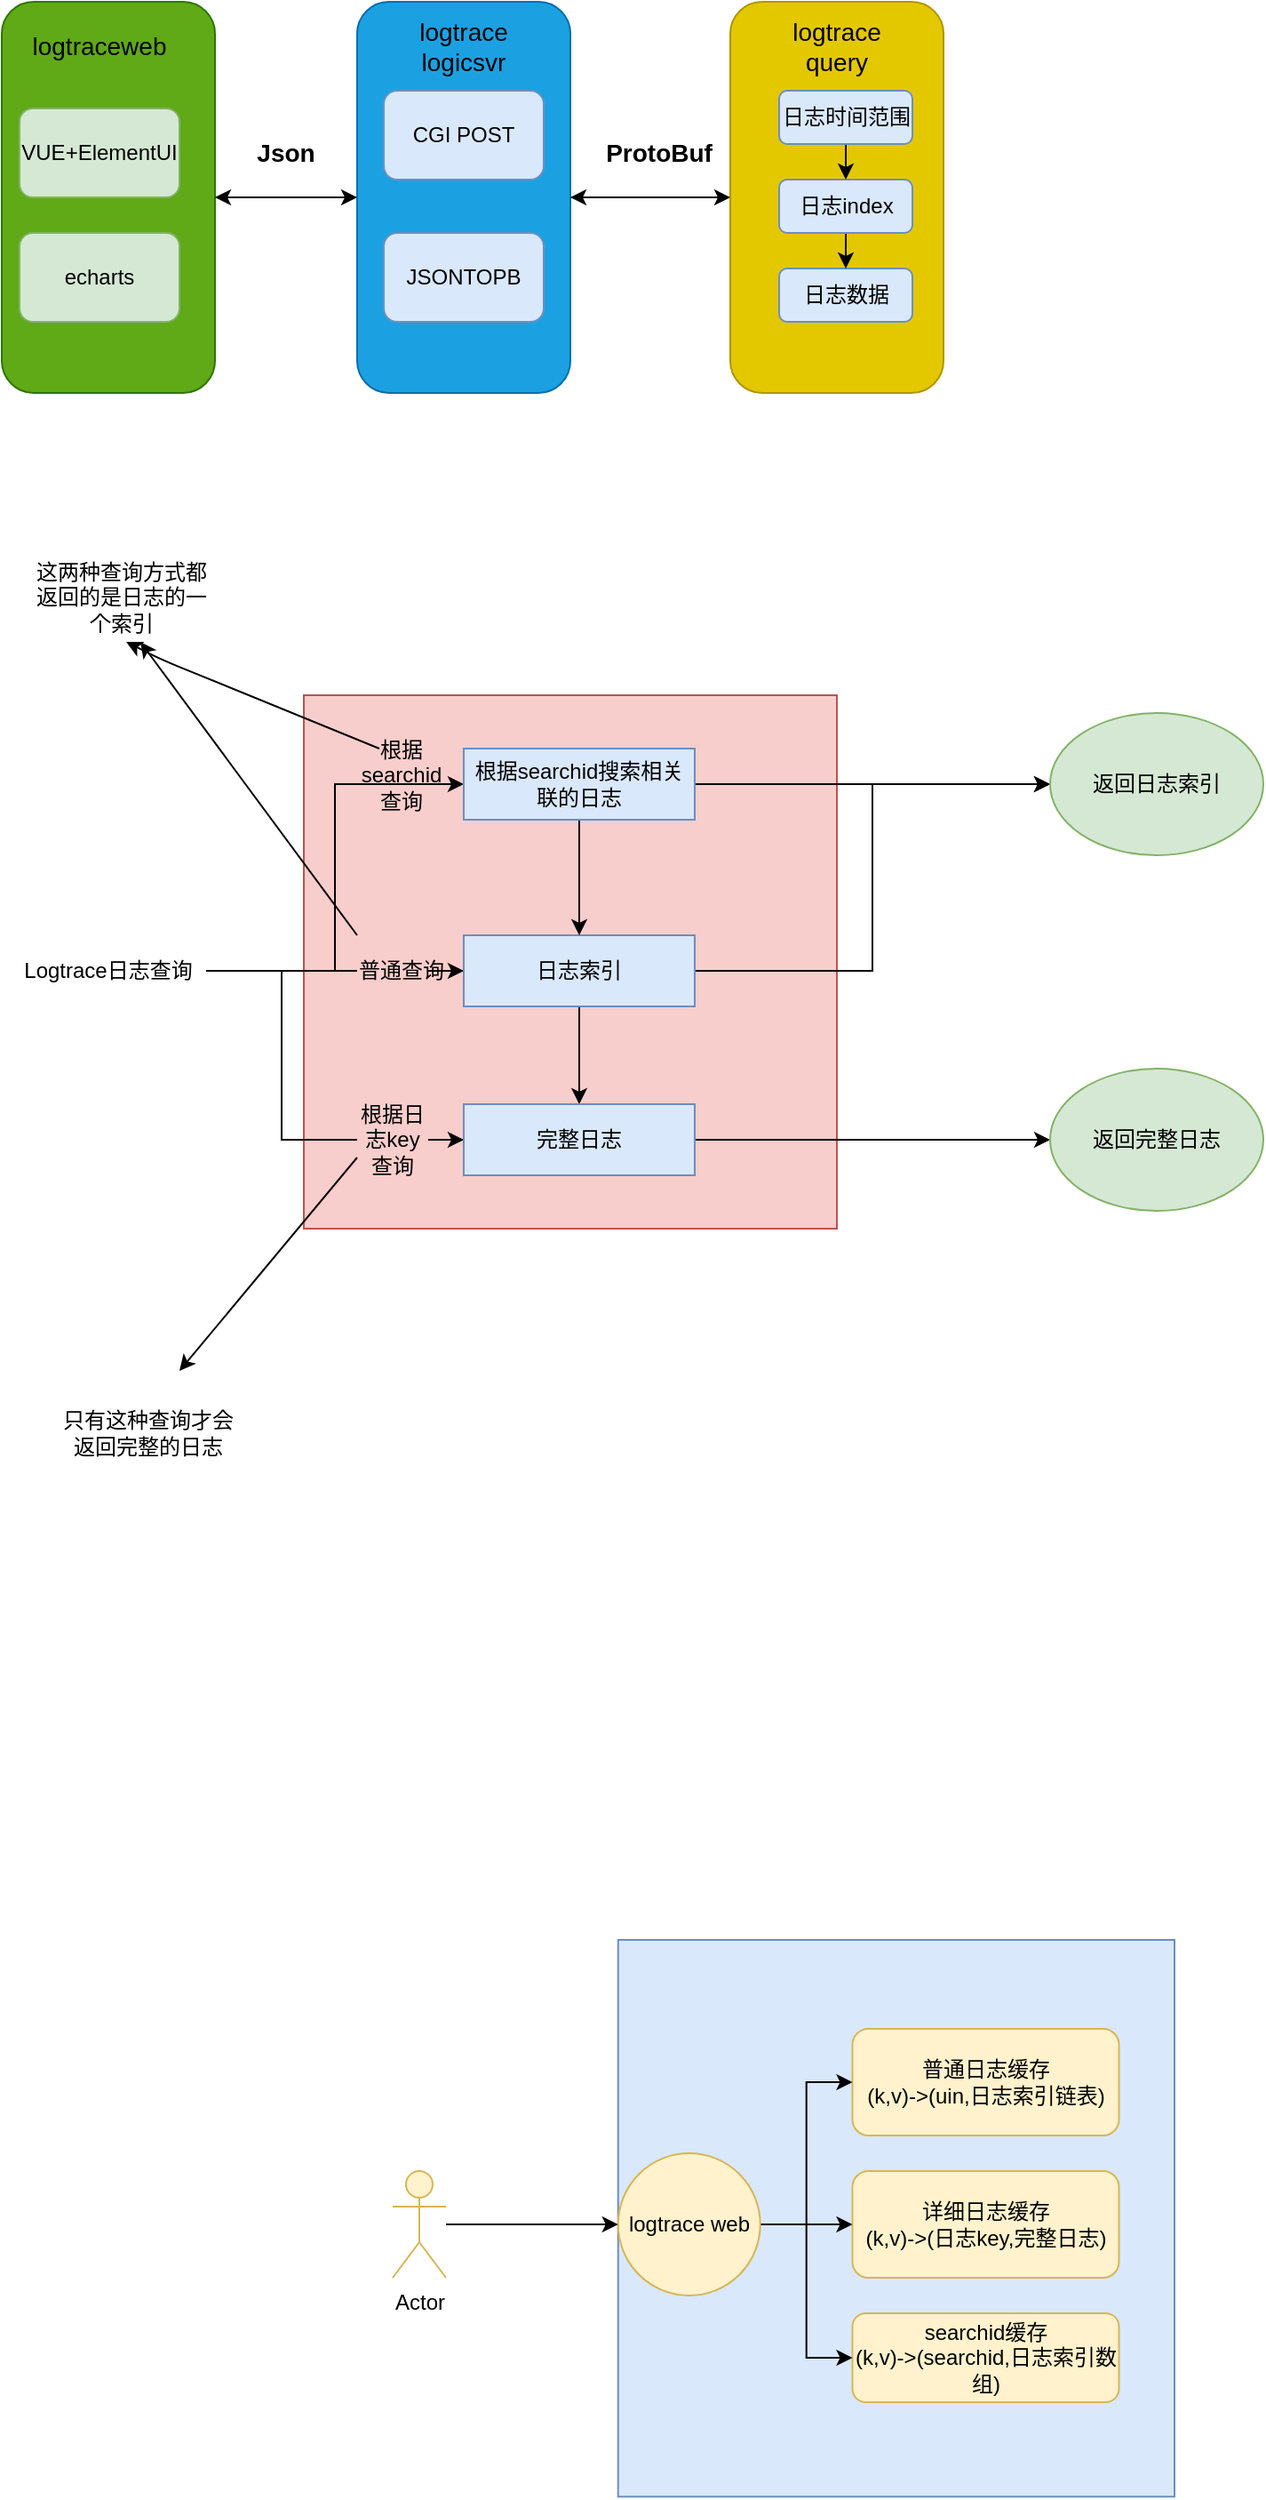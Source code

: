 <mxfile version="14.9.4" type="github">
  <diagram id="kZeHxRit4yLpcE9CeEfN" name="Page-1">
    <mxGraphModel dx="918" dy="494" grid="1" gridSize="10" guides="1" tooltips="1" connect="1" arrows="1" fold="1" page="1" pageScale="1" pageWidth="1654" pageHeight="2336" math="0" shadow="0">
      <root>
        <mxCell id="0" />
        <mxCell id="1" parent="0" />
        <mxCell id="YpFx3Wl4ijLkh08jpPSe-23" style="edgeStyle=orthogonalEdgeStyle;rounded=0;orthogonalLoop=1;jettySize=auto;html=1;" edge="1" parent="1" source="YpFx3Wl4ijLkh08jpPSe-3" target="YpFx3Wl4ijLkh08jpPSe-4">
          <mxGeometry relative="1" as="geometry" />
        </mxCell>
        <mxCell id="YpFx3Wl4ijLkh08jpPSe-3" value="" style="rounded=1;whiteSpace=wrap;html=1;fillColor=#60a917;strokeColor=#2D7600;fontColor=#ffffff;" vertex="1" parent="1">
          <mxGeometry x="90" y="10" width="120" height="220" as="geometry" />
        </mxCell>
        <mxCell id="YpFx3Wl4ijLkh08jpPSe-24" style="edgeStyle=orthogonalEdgeStyle;rounded=0;orthogonalLoop=1;jettySize=auto;html=1;" edge="1" parent="1" source="YpFx3Wl4ijLkh08jpPSe-4" target="YpFx3Wl4ijLkh08jpPSe-5">
          <mxGeometry relative="1" as="geometry" />
        </mxCell>
        <mxCell id="YpFx3Wl4ijLkh08jpPSe-26" style="edgeStyle=orthogonalEdgeStyle;rounded=0;orthogonalLoop=1;jettySize=auto;html=1;entryX=1;entryY=0.5;entryDx=0;entryDy=0;" edge="1" parent="1" source="YpFx3Wl4ijLkh08jpPSe-4" target="YpFx3Wl4ijLkh08jpPSe-3">
          <mxGeometry relative="1" as="geometry" />
        </mxCell>
        <mxCell id="YpFx3Wl4ijLkh08jpPSe-4" value="" style="rounded=1;whiteSpace=wrap;html=1;fillColor=#1ba1e2;strokeColor=#006EAF;fontColor=#ffffff;" vertex="1" parent="1">
          <mxGeometry x="290" y="10" width="120" height="220" as="geometry" />
        </mxCell>
        <mxCell id="YpFx3Wl4ijLkh08jpPSe-25" style="edgeStyle=orthogonalEdgeStyle;rounded=0;orthogonalLoop=1;jettySize=auto;html=1;entryX=1;entryY=0.5;entryDx=0;entryDy=0;" edge="1" parent="1" source="YpFx3Wl4ijLkh08jpPSe-5" target="YpFx3Wl4ijLkh08jpPSe-4">
          <mxGeometry relative="1" as="geometry" />
        </mxCell>
        <mxCell id="YpFx3Wl4ijLkh08jpPSe-5" value="" style="rounded=1;whiteSpace=wrap;html=1;fillColor=#e3c800;strokeColor=#B09500;fontColor=#000000;" vertex="1" parent="1">
          <mxGeometry x="500" y="10" width="120" height="220" as="geometry" />
        </mxCell>
        <mxCell id="YpFx3Wl4ijLkh08jpPSe-6" value="&lt;font style=&quot;font-size: 14px&quot;&gt;logtraceweb&lt;/font&gt;" style="text;html=1;strokeColor=none;fillColor=none;align=center;verticalAlign=middle;whiteSpace=wrap;rounded=0;" vertex="1" parent="1">
          <mxGeometry x="105" y="20" width="80" height="30" as="geometry" />
        </mxCell>
        <mxCell id="YpFx3Wl4ijLkh08jpPSe-7" value="VUE+ElementUI" style="rounded=1;whiteSpace=wrap;html=1;fillColor=#d5e8d4;strokeColor=#82b366;" vertex="1" parent="1">
          <mxGeometry x="100" y="70" width="90" height="50" as="geometry" />
        </mxCell>
        <mxCell id="YpFx3Wl4ijLkh08jpPSe-9" value="echarts" style="rounded=1;whiteSpace=wrap;html=1;fillColor=#d5e8d4;strokeColor=#82b366;" vertex="1" parent="1">
          <mxGeometry x="100" y="140" width="90" height="50" as="geometry" />
        </mxCell>
        <mxCell id="YpFx3Wl4ijLkh08jpPSe-10" value="&lt;font style=&quot;font-size: 14px&quot;&gt;logtrace logicsvr&lt;/font&gt;" style="text;html=1;strokeColor=none;fillColor=none;align=center;verticalAlign=middle;whiteSpace=wrap;rounded=0;" vertex="1" parent="1">
          <mxGeometry x="305" y="20" width="90" height="30" as="geometry" />
        </mxCell>
        <mxCell id="YpFx3Wl4ijLkh08jpPSe-12" value="CGI POST" style="rounded=1;whiteSpace=wrap;html=1;fillColor=#dae8fc;strokeColor=#6c8ebf;" vertex="1" parent="1">
          <mxGeometry x="305" y="60" width="90" height="50" as="geometry" />
        </mxCell>
        <mxCell id="YpFx3Wl4ijLkh08jpPSe-13" value="JSONTOPB" style="rounded=1;whiteSpace=wrap;html=1;fillColor=#dae8fc;strokeColor=#6c8ebf;" vertex="1" parent="1">
          <mxGeometry x="305" y="140" width="90" height="50" as="geometry" />
        </mxCell>
        <mxCell id="YpFx3Wl4ijLkh08jpPSe-15" value="&lt;font style=&quot;font-size: 14px&quot;&gt;&lt;b&gt;Json&lt;/b&gt;&lt;/font&gt;" style="text;html=1;strokeColor=none;fillColor=none;align=center;verticalAlign=middle;whiteSpace=wrap;rounded=0;" vertex="1" parent="1">
          <mxGeometry x="230" y="85" width="40" height="20" as="geometry" />
        </mxCell>
        <mxCell id="YpFx3Wl4ijLkh08jpPSe-18" value="日志数据" style="rounded=1;whiteSpace=wrap;html=1;fillColor=#dae8fc;strokeColor=#6c8ebf;" vertex="1" parent="1">
          <mxGeometry x="527.5" y="160" width="75" height="30" as="geometry" />
        </mxCell>
        <mxCell id="YpFx3Wl4ijLkh08jpPSe-20" value="&lt;font style=&quot;font-size: 14px&quot;&gt;logtrace query&lt;/font&gt;" style="text;html=1;strokeColor=none;fillColor=none;align=center;verticalAlign=middle;whiteSpace=wrap;rounded=0;" vertex="1" parent="1">
          <mxGeometry x="515" y="20" width="90" height="30" as="geometry" />
        </mxCell>
        <mxCell id="YpFx3Wl4ijLkh08jpPSe-21" value="&lt;font style=&quot;font-size: 14px&quot;&gt;&lt;b&gt;ProtoBuf&lt;/b&gt;&lt;/font&gt;" style="text;html=1;strokeColor=none;fillColor=none;align=center;verticalAlign=middle;whiteSpace=wrap;rounded=0;" vertex="1" parent="1">
          <mxGeometry x="440" y="85" width="40" height="20" as="geometry" />
        </mxCell>
        <mxCell id="YpFx3Wl4ijLkh08jpPSe-30" style="edgeStyle=orthogonalEdgeStyle;rounded=0;orthogonalLoop=1;jettySize=auto;html=1;exitX=0.5;exitY=1;exitDx=0;exitDy=0;entryX=0.5;entryY=0;entryDx=0;entryDy=0;" edge="1" parent="1" source="YpFx3Wl4ijLkh08jpPSe-27" target="YpFx3Wl4ijLkh08jpPSe-18">
          <mxGeometry relative="1" as="geometry" />
        </mxCell>
        <mxCell id="YpFx3Wl4ijLkh08jpPSe-27" value="日志index" style="rounded=1;whiteSpace=wrap;html=1;fillColor=#dae8fc;strokeColor=#6c8ebf;" vertex="1" parent="1">
          <mxGeometry x="527.5" y="110" width="75" height="30" as="geometry" />
        </mxCell>
        <mxCell id="YpFx3Wl4ijLkh08jpPSe-29" style="edgeStyle=orthogonalEdgeStyle;rounded=0;orthogonalLoop=1;jettySize=auto;html=1;exitX=0.5;exitY=1;exitDx=0;exitDy=0;entryX=0.5;entryY=0;entryDx=0;entryDy=0;" edge="1" parent="1" source="YpFx3Wl4ijLkh08jpPSe-28" target="YpFx3Wl4ijLkh08jpPSe-27">
          <mxGeometry relative="1" as="geometry" />
        </mxCell>
        <mxCell id="YpFx3Wl4ijLkh08jpPSe-28" value="日志时间范围" style="rounded=1;whiteSpace=wrap;html=1;fillColor=#dae8fc;strokeColor=#6c8ebf;" vertex="1" parent="1">
          <mxGeometry x="527.5" y="60" width="75" height="30" as="geometry" />
        </mxCell>
        <mxCell id="YpFx3Wl4ijLkh08jpPSe-31" value="" style="whiteSpace=wrap;html=1;aspect=fixed;fillColor=#f8cecc;strokeColor=#b85450;" vertex="1" parent="1">
          <mxGeometry x="260" y="400" width="300" height="300" as="geometry" />
        </mxCell>
        <mxCell id="YpFx3Wl4ijLkh08jpPSe-37" style="edgeStyle=orthogonalEdgeStyle;rounded=0;orthogonalLoop=1;jettySize=auto;html=1;entryX=0;entryY=0.5;entryDx=0;entryDy=0;startArrow=none;" edge="1" parent="1" source="YpFx3Wl4ijLkh08jpPSe-50" target="YpFx3Wl4ijLkh08jpPSe-33">
          <mxGeometry relative="1" as="geometry" />
        </mxCell>
        <mxCell id="YpFx3Wl4ijLkh08jpPSe-38" style="edgeStyle=orthogonalEdgeStyle;rounded=0;orthogonalLoop=1;jettySize=auto;html=1;entryX=0;entryY=0.5;entryDx=0;entryDy=0;" edge="1" parent="1" source="YpFx3Wl4ijLkh08jpPSe-32" target="YpFx3Wl4ijLkh08jpPSe-35">
          <mxGeometry relative="1" as="geometry" />
        </mxCell>
        <mxCell id="YpFx3Wl4ijLkh08jpPSe-54" style="edgeStyle=orthogonalEdgeStyle;rounded=0;orthogonalLoop=1;jettySize=auto;html=1;entryX=0;entryY=0.5;entryDx=0;entryDy=0;startArrow=none;" edge="1" parent="1" source="YpFx3Wl4ijLkh08jpPSe-55" target="YpFx3Wl4ijLkh08jpPSe-34">
          <mxGeometry relative="1" as="geometry" />
        </mxCell>
        <mxCell id="YpFx3Wl4ijLkh08jpPSe-32" value="Logtrace日志查询" style="text;html=1;strokeColor=none;fillColor=none;align=center;verticalAlign=middle;whiteSpace=wrap;rounded=0;" vertex="1" parent="1">
          <mxGeometry x="95" y="530" width="110" height="50" as="geometry" />
        </mxCell>
        <mxCell id="YpFx3Wl4ijLkh08jpPSe-42" style="edgeStyle=orthogonalEdgeStyle;rounded=0;orthogonalLoop=1;jettySize=auto;html=1;entryX=0.5;entryY=0;entryDx=0;entryDy=0;" edge="1" parent="1" source="YpFx3Wl4ijLkh08jpPSe-33" target="YpFx3Wl4ijLkh08jpPSe-34">
          <mxGeometry relative="1" as="geometry" />
        </mxCell>
        <mxCell id="YpFx3Wl4ijLkh08jpPSe-49" style="edgeStyle=orthogonalEdgeStyle;rounded=0;orthogonalLoop=1;jettySize=auto;html=1;entryX=0;entryY=0.5;entryDx=0;entryDy=0;" edge="1" parent="1" source="YpFx3Wl4ijLkh08jpPSe-33" target="YpFx3Wl4ijLkh08jpPSe-44">
          <mxGeometry relative="1" as="geometry" />
        </mxCell>
        <mxCell id="YpFx3Wl4ijLkh08jpPSe-33" value="日志索引" style="rounded=0;whiteSpace=wrap;html=1;fillColor=#dae8fc;strokeColor=#6c8ebf;" vertex="1" parent="1">
          <mxGeometry x="350" y="535" width="130" height="40" as="geometry" />
        </mxCell>
        <mxCell id="YpFx3Wl4ijLkh08jpPSe-58" style="edgeStyle=orthogonalEdgeStyle;rounded=0;orthogonalLoop=1;jettySize=auto;html=1;entryX=0;entryY=0.5;entryDx=0;entryDy=0;" edge="1" parent="1" source="YpFx3Wl4ijLkh08jpPSe-34" target="YpFx3Wl4ijLkh08jpPSe-45">
          <mxGeometry relative="1" as="geometry" />
        </mxCell>
        <mxCell id="YpFx3Wl4ijLkh08jpPSe-34" value="完整日志" style="rounded=0;whiteSpace=wrap;html=1;fillColor=#dae8fc;strokeColor=#6c8ebf;" vertex="1" parent="1">
          <mxGeometry x="350" y="630" width="130" height="40" as="geometry" />
        </mxCell>
        <mxCell id="YpFx3Wl4ijLkh08jpPSe-40" style="edgeStyle=orthogonalEdgeStyle;rounded=0;orthogonalLoop=1;jettySize=auto;html=1;" edge="1" parent="1" source="YpFx3Wl4ijLkh08jpPSe-35" target="YpFx3Wl4ijLkh08jpPSe-33">
          <mxGeometry relative="1" as="geometry" />
        </mxCell>
        <mxCell id="YpFx3Wl4ijLkh08jpPSe-48" style="edgeStyle=orthogonalEdgeStyle;rounded=0;orthogonalLoop=1;jettySize=auto;html=1;entryX=0;entryY=0.5;entryDx=0;entryDy=0;" edge="1" parent="1" source="YpFx3Wl4ijLkh08jpPSe-35" target="YpFx3Wl4ijLkh08jpPSe-44">
          <mxGeometry relative="1" as="geometry" />
        </mxCell>
        <mxCell id="YpFx3Wl4ijLkh08jpPSe-35" value="根据searchid搜索相关联的日志" style="rounded=0;whiteSpace=wrap;html=1;fillColor=#dae8fc;strokeColor=#6c8ebf;" vertex="1" parent="1">
          <mxGeometry x="350" y="430" width="130" height="40" as="geometry" />
        </mxCell>
        <mxCell id="YpFx3Wl4ijLkh08jpPSe-44" value="返回日志索引" style="ellipse;whiteSpace=wrap;html=1;fillColor=#d5e8d4;strokeColor=#82b366;" vertex="1" parent="1">
          <mxGeometry x="680" y="410" width="120" height="80" as="geometry" />
        </mxCell>
        <mxCell id="YpFx3Wl4ijLkh08jpPSe-45" value="返回完整日志" style="ellipse;whiteSpace=wrap;html=1;fillColor=#d5e8d4;strokeColor=#82b366;" vertex="1" parent="1">
          <mxGeometry x="680" y="610" width="120" height="80" as="geometry" />
        </mxCell>
        <mxCell id="YpFx3Wl4ijLkh08jpPSe-50" value="普通查询" style="text;html=1;strokeColor=none;fillColor=none;align=center;verticalAlign=middle;whiteSpace=wrap;rounded=0;" vertex="1" parent="1">
          <mxGeometry x="290" y="542.5" width="50" height="25" as="geometry" />
        </mxCell>
        <mxCell id="YpFx3Wl4ijLkh08jpPSe-51" value="" style="edgeStyle=orthogonalEdgeStyle;rounded=0;orthogonalLoop=1;jettySize=auto;html=1;entryX=0;entryY=0.5;entryDx=0;entryDy=0;endArrow=none;" edge="1" parent="1" source="YpFx3Wl4ijLkh08jpPSe-32" target="YpFx3Wl4ijLkh08jpPSe-50">
          <mxGeometry relative="1" as="geometry">
            <mxPoint x="205" y="555" as="sourcePoint" />
            <mxPoint x="350" y="555" as="targetPoint" />
          </mxGeometry>
        </mxCell>
        <mxCell id="YpFx3Wl4ijLkh08jpPSe-53" value="根据searchid查询" style="text;html=1;strokeColor=none;fillColor=none;align=center;verticalAlign=middle;whiteSpace=wrap;rounded=0;" vertex="1" parent="1">
          <mxGeometry x="290" y="430" width="50" height="30" as="geometry" />
        </mxCell>
        <mxCell id="YpFx3Wl4ijLkh08jpPSe-55" value="根据日志key查询" style="text;html=1;strokeColor=none;fillColor=none;align=center;verticalAlign=middle;whiteSpace=wrap;rounded=0;" vertex="1" parent="1">
          <mxGeometry x="290" y="640" width="40" height="20" as="geometry" />
        </mxCell>
        <mxCell id="YpFx3Wl4ijLkh08jpPSe-56" value="" style="edgeStyle=orthogonalEdgeStyle;rounded=0;orthogonalLoop=1;jettySize=auto;html=1;entryX=0;entryY=0.5;entryDx=0;entryDy=0;endArrow=none;" edge="1" parent="1" source="YpFx3Wl4ijLkh08jpPSe-32" target="YpFx3Wl4ijLkh08jpPSe-55">
          <mxGeometry relative="1" as="geometry">
            <mxPoint x="205" y="555" as="sourcePoint" />
            <mxPoint x="350" y="650" as="targetPoint" />
          </mxGeometry>
        </mxCell>
        <mxCell id="YpFx3Wl4ijLkh08jpPSe-59" value="" style="endArrow=classic;html=1;exitX=0.25;exitY=0;exitDx=0;exitDy=0;" edge="1" parent="1" source="YpFx3Wl4ijLkh08jpPSe-53">
          <mxGeometry width="50" height="50" relative="1" as="geometry">
            <mxPoint x="205" y="410" as="sourcePoint" />
            <mxPoint x="160" y="370" as="targetPoint" />
            <Array as="points">
              <mxPoint x="180" y="380" />
            </Array>
          </mxGeometry>
        </mxCell>
        <mxCell id="YpFx3Wl4ijLkh08jpPSe-64" value="" style="endArrow=classic;html=1;exitX=0.25;exitY=0;exitDx=0;exitDy=0;" edge="1" parent="1">
          <mxGeometry width="50" height="50" relative="1" as="geometry">
            <mxPoint x="290" y="535" as="sourcePoint" />
            <mxPoint x="168" y="370" as="targetPoint" />
            <Array as="points" />
          </mxGeometry>
        </mxCell>
        <mxCell id="YpFx3Wl4ijLkh08jpPSe-66" value="只有这种查询才会返回完整的日志" style="text;html=1;strokeColor=none;fillColor=none;align=center;verticalAlign=middle;whiteSpace=wrap;rounded=0;" vertex="1" parent="1">
          <mxGeometry x="120" y="780" width="105" height="70" as="geometry" />
        </mxCell>
        <mxCell id="YpFx3Wl4ijLkh08jpPSe-69" value="" style="endArrow=classic;html=1;exitX=0;exitY=1;exitDx=0;exitDy=0;" edge="1" parent="1" source="YpFx3Wl4ijLkh08jpPSe-55">
          <mxGeometry width="50" height="50" relative="1" as="geometry">
            <mxPoint x="210" y="750" as="sourcePoint" />
            <mxPoint x="190" y="780" as="targetPoint" />
            <Array as="points">
              <mxPoint x="190" y="780" />
            </Array>
          </mxGeometry>
        </mxCell>
        <mxCell id="YpFx3Wl4ijLkh08jpPSe-70" value="这两种查询方式都返回的是日志的一个索引" style="text;html=1;strokeColor=none;fillColor=none;align=center;verticalAlign=middle;whiteSpace=wrap;rounded=0;" vertex="1" parent="1">
          <mxGeometry x="105" y="310" width="105" height="70" as="geometry" />
        </mxCell>
        <mxCell id="YpFx3Wl4ijLkh08jpPSe-71" value="" style="whiteSpace=wrap;html=1;aspect=fixed;fillColor=#dae8fc;strokeColor=#6c8ebf;" vertex="1" parent="1">
          <mxGeometry x="436.87" y="1100" width="313.13" height="313.13" as="geometry" />
        </mxCell>
        <mxCell id="YpFx3Wl4ijLkh08jpPSe-72" value="普通日志缓存&lt;br&gt;(k,v)-&amp;gt;(uin,日志索引链表)" style="rounded=1;whiteSpace=wrap;html=1;fillColor=#fff2cc;strokeColor=#d6b656;strokeWidth=1;shadow=0;" vertex="1" parent="1">
          <mxGeometry x="568.75" y="1150" width="150" height="60" as="geometry" />
        </mxCell>
        <mxCell id="YpFx3Wl4ijLkh08jpPSe-73" value="详细日志缓存&lt;br&gt;(k,v)-&amp;gt;(日志key,完整日志)" style="rounded=1;whiteSpace=wrap;html=1;fillColor=#fff2cc;strokeColor=#d6b656;" vertex="1" parent="1">
          <mxGeometry x="568.75" y="1230" width="150" height="60" as="geometry" />
        </mxCell>
        <mxCell id="YpFx3Wl4ijLkh08jpPSe-74" value="searchid缓存&lt;br&gt;(k,v)-&amp;gt;(searchid,日志索引数组)" style="rounded=1;whiteSpace=wrap;html=1;fillColor=#fff2cc;strokeColor=#d6b656;strokeWidth=1;shadow=0;" vertex="1" parent="1">
          <mxGeometry x="568.75" y="1310" width="150" height="50" as="geometry" />
        </mxCell>
        <mxCell id="YpFx3Wl4ijLkh08jpPSe-76" style="edgeStyle=orthogonalEdgeStyle;rounded=0;orthogonalLoop=1;jettySize=auto;html=1;entryX=0;entryY=0.5;entryDx=0;entryDy=0;" edge="1" parent="1" source="YpFx3Wl4ijLkh08jpPSe-75" target="YpFx3Wl4ijLkh08jpPSe-72">
          <mxGeometry relative="1" as="geometry" />
        </mxCell>
        <mxCell id="YpFx3Wl4ijLkh08jpPSe-78" style="edgeStyle=orthogonalEdgeStyle;rounded=0;orthogonalLoop=1;jettySize=auto;html=1;entryX=0;entryY=0.5;entryDx=0;entryDy=0;" edge="1" parent="1" source="YpFx3Wl4ijLkh08jpPSe-75" target="YpFx3Wl4ijLkh08jpPSe-73">
          <mxGeometry relative="1" as="geometry" />
        </mxCell>
        <mxCell id="YpFx3Wl4ijLkh08jpPSe-79" style="edgeStyle=orthogonalEdgeStyle;rounded=0;orthogonalLoop=1;jettySize=auto;html=1;entryX=0;entryY=0.5;entryDx=0;entryDy=0;" edge="1" parent="1" source="YpFx3Wl4ijLkh08jpPSe-75" target="YpFx3Wl4ijLkh08jpPSe-74">
          <mxGeometry relative="1" as="geometry" />
        </mxCell>
        <mxCell id="YpFx3Wl4ijLkh08jpPSe-75" value="logtrace web" style="ellipse;whiteSpace=wrap;html=1;aspect=fixed;rounded=1;shadow=0;strokeColor=#d6b656;strokeWidth=1;fillColor=#fff2cc;" vertex="1" parent="1">
          <mxGeometry x="436.87" y="1220" width="80" height="80" as="geometry" />
        </mxCell>
        <mxCell id="YpFx3Wl4ijLkh08jpPSe-82" style="edgeStyle=orthogonalEdgeStyle;rounded=0;orthogonalLoop=1;jettySize=auto;html=1;entryX=0;entryY=0.5;entryDx=0;entryDy=0;" edge="1" parent="1" source="YpFx3Wl4ijLkh08jpPSe-80" target="YpFx3Wl4ijLkh08jpPSe-75">
          <mxGeometry relative="1" as="geometry" />
        </mxCell>
        <mxCell id="YpFx3Wl4ijLkh08jpPSe-80" value="Actor" style="shape=umlActor;verticalLabelPosition=bottom;verticalAlign=top;html=1;outlineConnect=0;rounded=1;shadow=0;strokeColor=#d6b656;strokeWidth=1;fillColor=#fff2cc;" vertex="1" parent="1">
          <mxGeometry x="310" y="1230" width="30" height="60" as="geometry" />
        </mxCell>
      </root>
    </mxGraphModel>
  </diagram>
</mxfile>
